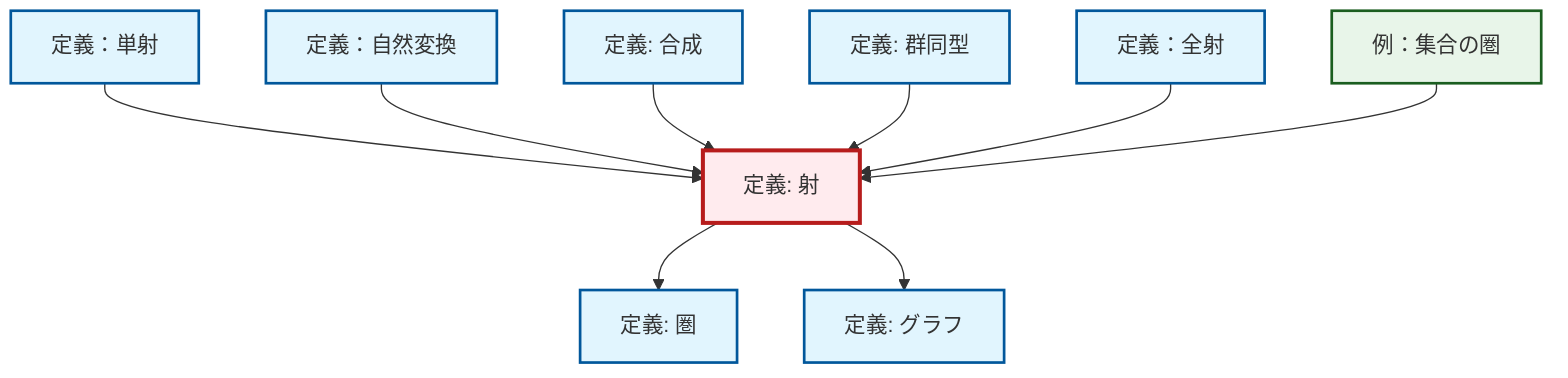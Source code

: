 graph TD
    classDef definition fill:#e1f5fe,stroke:#01579b,stroke-width:2px
    classDef theorem fill:#f3e5f5,stroke:#4a148c,stroke-width:2px
    classDef axiom fill:#fff3e0,stroke:#e65100,stroke-width:2px
    classDef example fill:#e8f5e9,stroke:#1b5e20,stroke-width:2px
    classDef current fill:#ffebee,stroke:#b71c1c,stroke-width:3px
    def-natural-transformation["定義：自然変換"]:::definition
    def-epimorphism["定義：全射"]:::definition
    def-monomorphism["定義：単射"]:::definition
    ex-set-category["例：集合の圏"]:::example
    def-composition["定義: 合成"]:::definition
    def-morphism["定義: 射"]:::definition
    def-category["定義: 圏"]:::definition
    def-isomorphism["定義: 群同型"]:::definition
    def-graph["定義: グラフ"]:::definition
    def-morphism --> def-category
    def-monomorphism --> def-morphism
    def-natural-transformation --> def-morphism
    def-composition --> def-morphism
    def-morphism --> def-graph
    def-isomorphism --> def-morphism
    def-epimorphism --> def-morphism
    ex-set-category --> def-morphism
    class def-morphism current